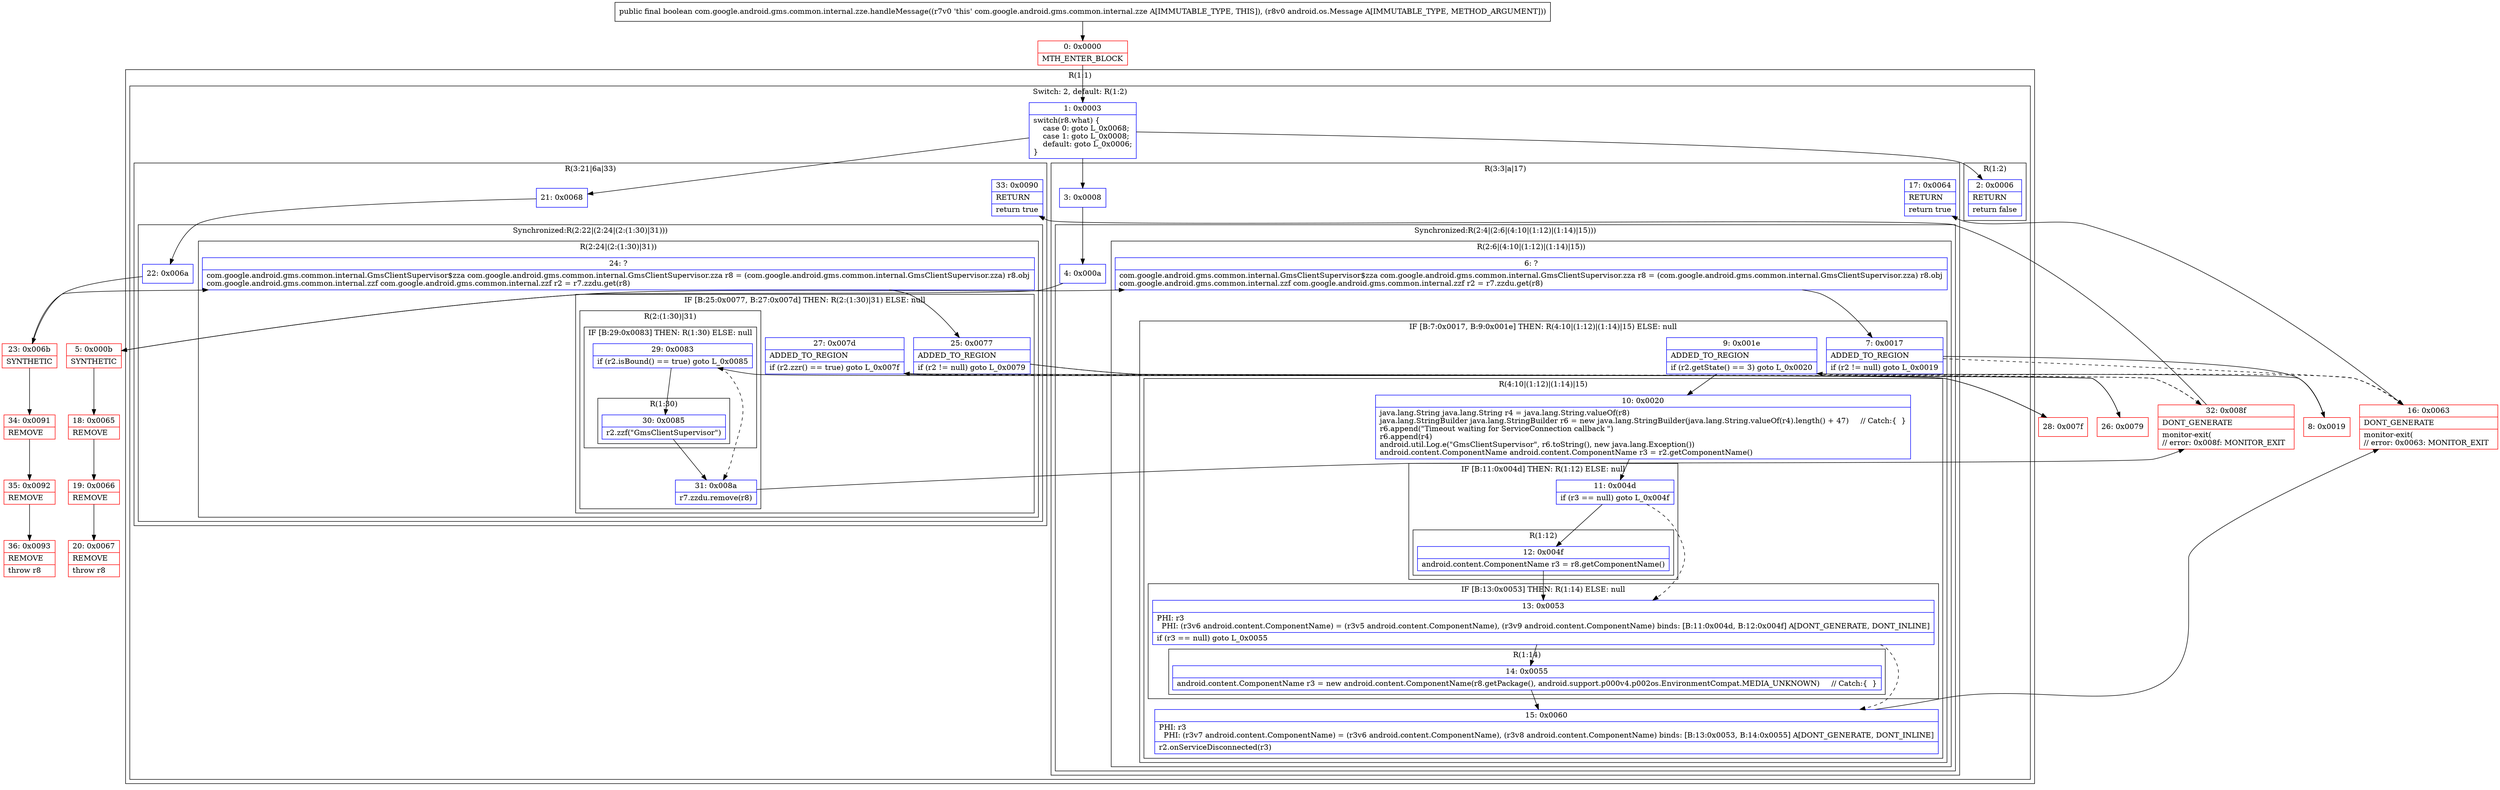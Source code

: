 digraph "CFG forcom.google.android.gms.common.internal.zze.handleMessage(Landroid\/os\/Message;)Z" {
subgraph cluster_Region_286391613 {
label = "R(1:1)";
node [shape=record,color=blue];
subgraph cluster_SwitchRegion_1920536050 {
label = "Switch: 2, default: R(1:2)";
node [shape=record,color=blue];
Node_1 [shape=record,label="{1\:\ 0x0003|switch(r8.what) \{\l    case 0: goto L_0x0068;\l    case 1: goto L_0x0008;\l    default: goto L_0x0006;\l\}\l}"];
subgraph cluster_Region_710629480 {
label = "R(3:21|6a|33)";
node [shape=record,color=blue];
Node_21 [shape=record,label="{21\:\ 0x0068}"];
subgraph cluster_SynchronizedRegion_2113387001 {
label = "Synchronized:R(2:22|(2:24|(2:(1:30)|31)))";
node [shape=record,color=blue];
Node_22 [shape=record,label="{22\:\ 0x006a}"];
subgraph cluster_Region_1580651735 {
label = "R(2:24|(2:(1:30)|31))";
node [shape=record,color=blue];
Node_24 [shape=record,label="{24\:\ ?|com.google.android.gms.common.internal.GmsClientSupervisor$zza com.google.android.gms.common.internal.GmsClientSupervisor.zza r8 = (com.google.android.gms.common.internal.GmsClientSupervisor.zza) r8.obj\lcom.google.android.gms.common.internal.zzf com.google.android.gms.common.internal.zzf r2 = r7.zzdu.get(r8)\l}"];
subgraph cluster_IfRegion_1958750466 {
label = "IF [B:25:0x0077, B:27:0x007d] THEN: R(2:(1:30)|31) ELSE: null";
node [shape=record,color=blue];
Node_25 [shape=record,label="{25\:\ 0x0077|ADDED_TO_REGION\l|if (r2 != null) goto L_0x0079\l}"];
Node_27 [shape=record,label="{27\:\ 0x007d|ADDED_TO_REGION\l|if (r2.zzr() == true) goto L_0x007f\l}"];
subgraph cluster_Region_1507740887 {
label = "R(2:(1:30)|31)";
node [shape=record,color=blue];
subgraph cluster_IfRegion_1143568073 {
label = "IF [B:29:0x0083] THEN: R(1:30) ELSE: null";
node [shape=record,color=blue];
Node_29 [shape=record,label="{29\:\ 0x0083|if (r2.isBound() == true) goto L_0x0085\l}"];
subgraph cluster_Region_743543543 {
label = "R(1:30)";
node [shape=record,color=blue];
Node_30 [shape=record,label="{30\:\ 0x0085|r2.zzf(\"GmsClientSupervisor\")\l}"];
}
}
Node_31 [shape=record,label="{31\:\ 0x008a|r7.zzdu.remove(r8)\l}"];
}
}
}
}
Node_33 [shape=record,label="{33\:\ 0x0090|RETURN\l|return true\l}"];
}
subgraph cluster_Region_1662081903 {
label = "R(3:3|a|17)";
node [shape=record,color=blue];
Node_3 [shape=record,label="{3\:\ 0x0008}"];
subgraph cluster_SynchronizedRegion_1497226338 {
label = "Synchronized:R(2:4|(2:6|(4:10|(1:12)|(1:14)|15)))";
node [shape=record,color=blue];
Node_4 [shape=record,label="{4\:\ 0x000a}"];
subgraph cluster_Region_130210654 {
label = "R(2:6|(4:10|(1:12)|(1:14)|15))";
node [shape=record,color=blue];
Node_6 [shape=record,label="{6\:\ ?|com.google.android.gms.common.internal.GmsClientSupervisor$zza com.google.android.gms.common.internal.GmsClientSupervisor.zza r8 = (com.google.android.gms.common.internal.GmsClientSupervisor.zza) r8.obj\lcom.google.android.gms.common.internal.zzf com.google.android.gms.common.internal.zzf r2 = r7.zzdu.get(r8)\l}"];
subgraph cluster_IfRegion_1287659161 {
label = "IF [B:7:0x0017, B:9:0x001e] THEN: R(4:10|(1:12)|(1:14)|15) ELSE: null";
node [shape=record,color=blue];
Node_7 [shape=record,label="{7\:\ 0x0017|ADDED_TO_REGION\l|if (r2 != null) goto L_0x0019\l}"];
Node_9 [shape=record,label="{9\:\ 0x001e|ADDED_TO_REGION\l|if (r2.getState() == 3) goto L_0x0020\l}"];
subgraph cluster_Region_1925147293 {
label = "R(4:10|(1:12)|(1:14)|15)";
node [shape=record,color=blue];
Node_10 [shape=record,label="{10\:\ 0x0020|java.lang.String java.lang.String r4 = java.lang.String.valueOf(r8)\ljava.lang.StringBuilder java.lang.StringBuilder r6 = new java.lang.StringBuilder(java.lang.String.valueOf(r4).length() + 47)     \/\/ Catch:\{  \}\lr6.append(\"Timeout waiting for ServiceConnection callback \")\lr6.append(r4)\landroid.util.Log.e(\"GmsClientSupervisor\", r6.toString(), new java.lang.Exception())\landroid.content.ComponentName android.content.ComponentName r3 = r2.getComponentName()\l}"];
subgraph cluster_IfRegion_1159884318 {
label = "IF [B:11:0x004d] THEN: R(1:12) ELSE: null";
node [shape=record,color=blue];
Node_11 [shape=record,label="{11\:\ 0x004d|if (r3 == null) goto L_0x004f\l}"];
subgraph cluster_Region_2108675389 {
label = "R(1:12)";
node [shape=record,color=blue];
Node_12 [shape=record,label="{12\:\ 0x004f|android.content.ComponentName r3 = r8.getComponentName()\l}"];
}
}
subgraph cluster_IfRegion_1176980922 {
label = "IF [B:13:0x0053] THEN: R(1:14) ELSE: null";
node [shape=record,color=blue];
Node_13 [shape=record,label="{13\:\ 0x0053|PHI: r3 \l  PHI: (r3v6 android.content.ComponentName) = (r3v5 android.content.ComponentName), (r3v9 android.content.ComponentName) binds: [B:11:0x004d, B:12:0x004f] A[DONT_GENERATE, DONT_INLINE]\l|if (r3 == null) goto L_0x0055\l}"];
subgraph cluster_Region_1573467733 {
label = "R(1:14)";
node [shape=record,color=blue];
Node_14 [shape=record,label="{14\:\ 0x0055|android.content.ComponentName r3 = new android.content.ComponentName(r8.getPackage(), android.support.p000v4.p002os.EnvironmentCompat.MEDIA_UNKNOWN)     \/\/ Catch:\{  \}\l}"];
}
}
Node_15 [shape=record,label="{15\:\ 0x0060|PHI: r3 \l  PHI: (r3v7 android.content.ComponentName) = (r3v6 android.content.ComponentName), (r3v8 android.content.ComponentName) binds: [B:13:0x0053, B:14:0x0055] A[DONT_GENERATE, DONT_INLINE]\l|r2.onServiceDisconnected(r3)\l}"];
}
}
}
}
Node_17 [shape=record,label="{17\:\ 0x0064|RETURN\l|return true\l}"];
}
subgraph cluster_Region_701847349 {
label = "R(1:2)";
node [shape=record,color=blue];
Node_2 [shape=record,label="{2\:\ 0x0006|RETURN\l|return false\l}"];
}
}
}
Node_0 [shape=record,color=red,label="{0\:\ 0x0000|MTH_ENTER_BLOCK\l}"];
Node_5 [shape=record,color=red,label="{5\:\ 0x000b|SYNTHETIC\l}"];
Node_8 [shape=record,color=red,label="{8\:\ 0x0019}"];
Node_16 [shape=record,color=red,label="{16\:\ 0x0063|DONT_GENERATE\l|monitor\-exit(\l\/\/ error: 0x0063: MONITOR_EXIT  \l}"];
Node_18 [shape=record,color=red,label="{18\:\ 0x0065|REMOVE\l}"];
Node_19 [shape=record,color=red,label="{19\:\ 0x0066|REMOVE\l}"];
Node_20 [shape=record,color=red,label="{20\:\ 0x0067|REMOVE\l|throw r8\l}"];
Node_23 [shape=record,color=red,label="{23\:\ 0x006b|SYNTHETIC\l}"];
Node_26 [shape=record,color=red,label="{26\:\ 0x0079}"];
Node_28 [shape=record,color=red,label="{28\:\ 0x007f}"];
Node_32 [shape=record,color=red,label="{32\:\ 0x008f|DONT_GENERATE\l|monitor\-exit(\l\/\/ error: 0x008f: MONITOR_EXIT  \l}"];
Node_34 [shape=record,color=red,label="{34\:\ 0x0091|REMOVE\l}"];
Node_35 [shape=record,color=red,label="{35\:\ 0x0092|REMOVE\l}"];
Node_36 [shape=record,color=red,label="{36\:\ 0x0093|REMOVE\l|throw r8\l}"];
MethodNode[shape=record,label="{public final boolean com.google.android.gms.common.internal.zze.handleMessage((r7v0 'this' com.google.android.gms.common.internal.zze A[IMMUTABLE_TYPE, THIS]), (r8v0 android.os.Message A[IMMUTABLE_TYPE, METHOD_ARGUMENT])) }"];
MethodNode -> Node_0;
Node_1 -> Node_2;
Node_1 -> Node_3;
Node_1 -> Node_21;
Node_21 -> Node_22;
Node_22 -> Node_23;
Node_24 -> Node_25;
Node_25 -> Node_26;
Node_25 -> Node_32[style=dashed];
Node_27 -> Node_28;
Node_27 -> Node_32[style=dashed];
Node_29 -> Node_30;
Node_29 -> Node_31[style=dashed];
Node_30 -> Node_31;
Node_31 -> Node_32;
Node_3 -> Node_4;
Node_4 -> Node_5;
Node_6 -> Node_7;
Node_7 -> Node_8;
Node_7 -> Node_16[style=dashed];
Node_9 -> Node_10;
Node_9 -> Node_16[style=dashed];
Node_10 -> Node_11;
Node_11 -> Node_12;
Node_11 -> Node_13[style=dashed];
Node_12 -> Node_13;
Node_13 -> Node_14;
Node_13 -> Node_15[style=dashed];
Node_14 -> Node_15;
Node_15 -> Node_16;
Node_0 -> Node_1;
Node_5 -> Node_6;
Node_5 -> Node_18;
Node_8 -> Node_9;
Node_16 -> Node_17;
Node_18 -> Node_19;
Node_19 -> Node_20;
Node_23 -> Node_24;
Node_23 -> Node_34;
Node_26 -> Node_27;
Node_28 -> Node_29;
Node_32 -> Node_33;
Node_34 -> Node_35;
Node_35 -> Node_36;
}

